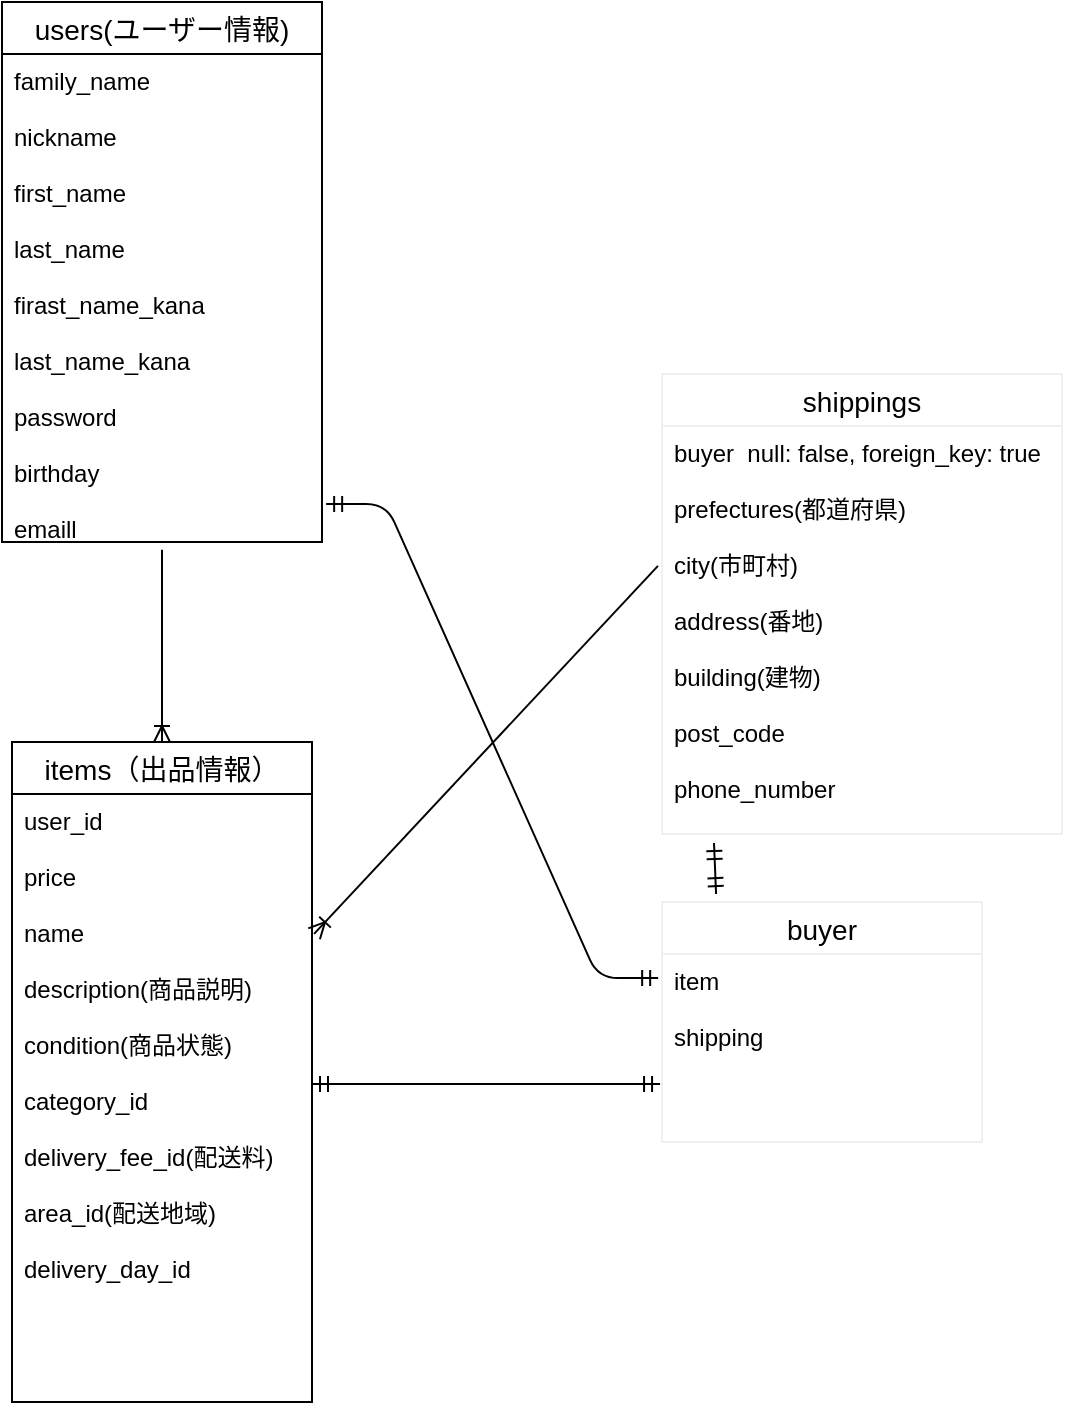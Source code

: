 <mxfile>
    <diagram id="g0HISasEa9U5_4z3-cw5" name="ページ1">
        <mxGraphModel dx="279" dy="1689" grid="1" gridSize="10" guides="1" tooltips="1" connect="1" arrows="1" fold="1" page="1" pageScale="1" pageWidth="827" pageHeight="1169" math="0" shadow="0">
            <root>
                <mxCell id="0"/>
                <mxCell id="1" parent="0"/>
                <mxCell id="65" value="items（出品情報）" style="swimlane;fontStyle=0;childLayout=stackLayout;horizontal=1;startSize=26;horizontalStack=0;resizeParent=1;resizeParentMax=0;resizeLast=0;collapsible=1;marginBottom=0;align=center;fontSize=14;" vertex="1" parent="1">
                    <mxGeometry x="65" y="90" width="150" height="330" as="geometry"/>
                </mxCell>
                <mxCell id="67" value="user_id&#10;&#10;price&#10;&#10;name&#10;&#10;description(商品説明)&#10;&#10;condition(商品状態)&#10;&#10;category_id&#10;&#10;delivery_fee_id(配送料)&#10;&#10;area_id(配送地域)&#10;&#10;delivery_day_id" style="text;strokeColor=none;fillColor=none;spacingLeft=4;spacingRight=4;overflow=hidden;rotatable=0;points=[[0,0.5],[1,0.5]];portConstraint=eastwest;fontSize=12;" vertex="1" parent="65">
                    <mxGeometry y="26" width="150" height="304" as="geometry"/>
                </mxCell>
                <mxCell id="129" value="shippings" style="swimlane;fontStyle=0;childLayout=stackLayout;horizontal=1;startSize=26;horizontalStack=0;resizeParent=1;resizeParentMax=0;resizeLast=0;collapsible=1;marginBottom=0;align=center;fontSize=14;strokeColor=#f0f0f0;strokeWidth=1;" vertex="1" parent="1">
                    <mxGeometry x="390" y="-94" width="200" height="230" as="geometry"/>
                </mxCell>
                <mxCell id="130" value="buyer  null: false, foreign_key: true&#10;&#10;prefectures(都道府県)&#10;&#10;city(市町村)&#10;&#10;address(番地)&#10;&#10;building(建物)&#10;&#10;post_code&#10;&#10;phone_number&#10;&#10;" style="text;strokeColor=none;fillColor=none;spacingLeft=4;spacingRight=4;overflow=hidden;rotatable=0;points=[[0,0.5],[1,0.5]];portConstraint=eastwest;fontSize=12;" vertex="1" parent="129">
                    <mxGeometry y="26" width="200" height="204" as="geometry"/>
                </mxCell>
                <mxCell id="48" value="users(ユーザー情報)" style="swimlane;fontStyle=0;childLayout=stackLayout;horizontal=1;startSize=26;horizontalStack=0;resizeParent=1;resizeParentMax=0;resizeLast=0;collapsible=1;marginBottom=0;align=center;fontSize=14;" vertex="1" parent="1">
                    <mxGeometry x="60" y="-280" width="160" height="270" as="geometry"/>
                </mxCell>
                <mxCell id="49" value="family_name&#10;&#10;nickname&#10;&#10;first_name&#10;&#10;last_name&#10;&#10;firast_name_kana&#10;&#10;last_name_kana&#10;&#10;password&#10;&#10;birthday&#10;&#10;emaill&#10;&#10;" style="text;strokeColor=none;fillColor=none;spacingLeft=4;spacingRight=4;overflow=hidden;rotatable=0;points=[[0,0.5],[1,0.5]];portConstraint=eastwest;fontSize=12;" vertex="1" parent="48">
                    <mxGeometry y="26" width="160" height="244" as="geometry"/>
                </mxCell>
                <mxCell id="153" value="buyer" style="swimlane;fontStyle=0;childLayout=stackLayout;horizontal=1;startSize=26;horizontalStack=0;resizeParent=1;resizeParentMax=0;resizeLast=0;collapsible=1;marginBottom=0;align=center;fontSize=14;strokeColor=#f0f0f0;strokeWidth=1;" vertex="1" parent="1">
                    <mxGeometry x="390" y="170" width="160" height="120" as="geometry"/>
                </mxCell>
                <mxCell id="154" value="item&#10;&#10;shipping" style="text;strokeColor=none;fillColor=none;spacingLeft=4;spacingRight=4;overflow=hidden;rotatable=0;points=[[0,0.5],[1,0.5]];portConstraint=eastwest;fontSize=12;" vertex="1" parent="153">
                    <mxGeometry y="26" width="160" height="94" as="geometry"/>
                </mxCell>
                <mxCell id="163" value="" style="fontSize=12;html=1;endArrow=ERmandOne;startArrow=ERmandOne;entryX=0.13;entryY=1.022;entryDx=0;entryDy=0;entryPerimeter=0;exitX=0.169;exitY=-0.033;exitDx=0;exitDy=0;exitPerimeter=0;" edge="1" parent="1" source="153" target="130">
                    <mxGeometry width="100" height="100" relative="1" as="geometry">
                        <mxPoint x="416" y="160" as="sourcePoint"/>
                        <mxPoint x="514" y="70" as="targetPoint"/>
                    </mxGeometry>
                </mxCell>
                <mxCell id="164" value="" style="fontSize=12;html=1;endArrow=ERoneToMany;entryX=0.5;entryY=0;entryDx=0;entryDy=0;exitX=0.5;exitY=1.016;exitDx=0;exitDy=0;exitPerimeter=0;" edge="1" parent="1" source="49" target="65">
                    <mxGeometry width="100" height="100" relative="1" as="geometry">
                        <mxPoint x="115" y="-10" as="sourcePoint"/>
                        <mxPoint x="215" y="-110" as="targetPoint"/>
                    </mxGeometry>
                </mxCell>
                <mxCell id="166" value="" style="fontSize=12;html=1;endArrow=ERoneToMany;entryX=1.007;entryY=0.23;entryDx=0;entryDy=0;entryPerimeter=0;exitX=-0.01;exitY=0.343;exitDx=0;exitDy=0;exitPerimeter=0;" edge="1" parent="1" source="130" target="67">
                    <mxGeometry width="100" height="100" relative="1" as="geometry">
                        <mxPoint x="290" y="40" as="sourcePoint"/>
                        <mxPoint x="390" y="-60" as="targetPoint"/>
                    </mxGeometry>
                </mxCell>
                <mxCell id="167" value="" style="edgeStyle=entityRelationEdgeStyle;fontSize=12;html=1;endArrow=ERmandOne;startArrow=ERmandOne;entryX=-0.006;entryY=0.691;entryDx=0;entryDy=0;entryPerimeter=0;exitX=1;exitY=0.477;exitDx=0;exitDy=0;exitPerimeter=0;" edge="1" parent="1" source="67" target="154">
                    <mxGeometry width="100" height="100" relative="1" as="geometry">
                        <mxPoint x="220" y="261" as="sourcePoint"/>
                        <mxPoint x="310" y="160" as="targetPoint"/>
                    </mxGeometry>
                </mxCell>
                <mxCell id="168" value="" style="edgeStyle=entityRelationEdgeStyle;fontSize=12;html=1;endArrow=ERmandOne;startArrow=ERmandOne;entryX=-0.012;entryY=0.128;entryDx=0;entryDy=0;entryPerimeter=0;exitX=1.013;exitY=0.922;exitDx=0;exitDy=0;exitPerimeter=0;" edge="1" parent="1" source="49" target="154">
                    <mxGeometry width="100" height="100" relative="1" as="geometry">
                        <mxPoint x="250" y="260" as="sourcePoint"/>
                        <mxPoint x="350" y="160" as="targetPoint"/>
                    </mxGeometry>
                </mxCell>
            </root>
        </mxGraphModel>
    </diagram>
</mxfile>